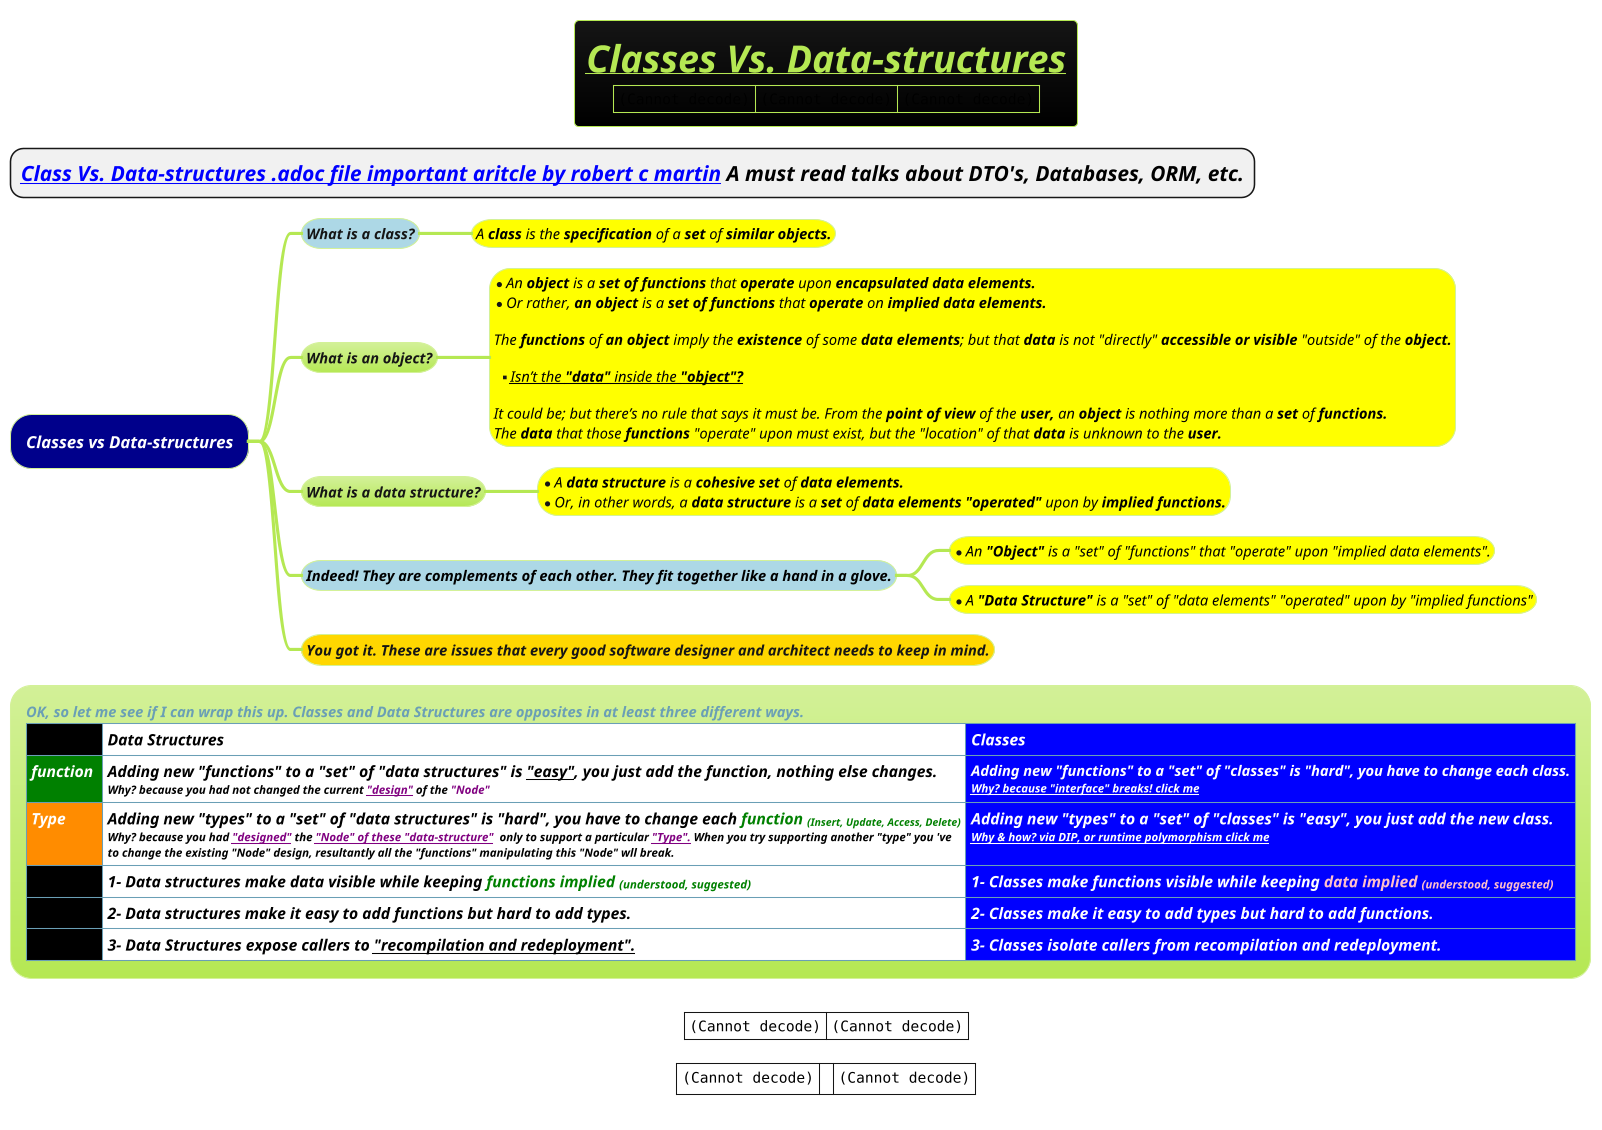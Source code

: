 @startmindmap
title =<i><b><u>Classes Vs. Data-structures \n|<img:images/img_19.png{scale=.85}>|<img:images/img_21.png{scale=.85}>|<img:images/img_23.png{scale=.84}>|
caption |<img:images/img_16.png>|<img:images/img_18.png>|\n\n|<img:images/img_22.png>| |<img:images/img_24.png>|
* ==<b><i>[[docs/books/1-books-backlog/data-structure-and-algorithm/classes-vs-data-structres.adoc Class Vs. Data-structures .adoc file important aritcle by robert c martin]] A must read talks about DTO's, Databases, ORM, etc.
!theme hacker

*[#darkblue] <i><color #white>Classes vs Data-structures
**[#lightblue] <i>What is a **class**?
***[#yellow] <i><color #black><size:14>A **class** is the **specification** of a **set** of <b>similar objects.
** <i>What is an **object**?

***[#yellow]:*<i><color #black><size:14>An **object** is a **set of functions** that **operate** upon <b>encapsulated data elements.
*<i><color #black><size:14>Or rather, **an object** is a **set of functions** that **operate** on <b>implied data elements.

<i><color #black><size:14>The **functions** of **an object** imply the **existence** of some **data elements**; but that **data** is not "directly" **accessible or visible** "outside" of the <b>object.

**<u><i><color #black><size:14>Isn’t the **"data"** inside the <b>"object"?

<i><color #black><size:14>It could be; but there’s no rule that says it must be. From the **point of view** of the **user,** an **object** is nothing more than a **set** of <b>functions.
<i><color #black><size:14>The **data** that those **functions** "operate" upon must exist, but the "location" of that **data** is unknown to the <b>user.;

** <i>What is a **data structure**?
***[#yellow]:*<i><color #black><size:14>A **data structure** is a **cohesive set** of <b>data elements.
*<i><color #black><size:14>Or, in other words, a **data structure** is a **set** of **data elements** **"operated"** upon by <b>implied functions.;

**[#lightblue] <i><color #black><size:14>Indeed! They are complements of each other. They fit together like a hand in a glove.
***[#yellow] *<i><color #black><size:14>An **"Object"** is a "set" of "functions" that "operate" upon "implied data elements".
***[#yellow] *<i><color #black><size:14>A **"Data Structure"** is a "set" of "data elements" "operated" upon by "implied functions"

**[#gold] <i>**You got it. These are issues that every good software designer and architect needs to keep in mind.**
*:<i><color #w><size:14>OK, so let me see if I can wrap this up. Classes and Data Structures are opposites in at least three different ways.
|<#black><color #white><i><size:15> |<#white><color #black><i><size:15>Data Structures|<#blue><color #white><i><size:15>Classes|
|<#green><color #white><i><size:15>function |<#white><color #black><i><size:15>Adding new "functions" to a "set" of "data structures" is <u>"easy"</u>, you just add the function, nothing else changes.\n<color #black><i><size:11>Why? because you had not changed the current <u><color #purple>"design"</u> of the <color #purple>"Node" |<#blue><color #white><i><size:14>Adding new "functions" to a "set" of "classes" is "hard", you have to change each class.\n<color #white><i><size:11>[[docs/3-programming-languages/Venkat-Subramaniam/images/img_170.png Why? because "interface" breaks! click me]]|
|<#darkorange><color #white><i><size:15>Type |<#white><color #black><i><size:15>Adding new "types" to a "set" of "data structures" is "hard", you have to change each <color #green>function <size:10>(Insert, Update, Access, Delete)\n<color #black><i><size:11>Why? because you had <u><color #purple>"designed"</u> the <u><color #purple>"Node" of these "data-structure"</u>  only to support a particular <u><color #purple>"Type".</u> When you try supporting another "type" you 've\n<color #black><i><size:11>to change the existing "Node" design, resultantly all the "functions" manipulating this "Node" wll break.  |<#blue><color #white><i><size:15>Adding new "types" to a "set" of "classes" is "easy", you just add the new class.\n<color #white><i><size:11>[[docs/3-programming-languages/Venkat-Subramaniam/images/img_169.png Why & how? via DIP, or runtime polymorphism click me]]|
|<#black><color #white><i><size:15> |<#white><color #black><i><size:15>1- Data structures make data visible while keeping <color #green>functions implied <size:11>(understood, suggested)|<#blue><color #white><i><size:15>1- Classes make functions visible while keeping <color #pink>data implied <size:11>(understood, suggested)|
|<#black><color #white><i><size:15> |<#white><color #black><i><size:15>2- Data structures make it easy to add functions but hard to add types.|<#blue><color #white><i><size:15>2- Classes make it easy to add types but hard to add functions.|
|<#black><color #white><i><size:15> |<#white><color #black><i><size:15>3- Data Structures expose callers to <u>"recompilation and redeployment".|<#blue><color #white><i><size:15>3- Classes isolate callers from recompilation and redeployment.|;

@endmindmap
